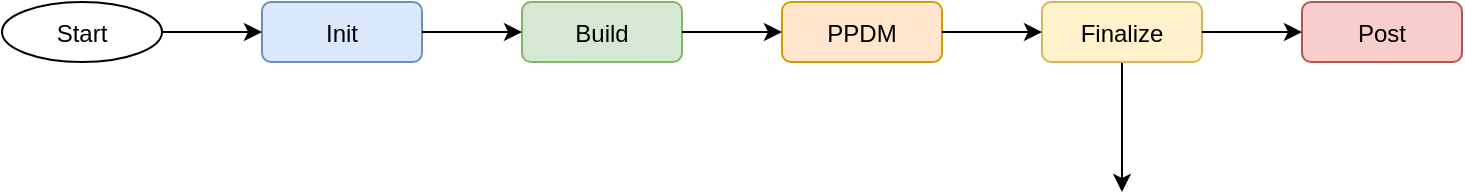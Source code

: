 <mxfile version="16.1.0" type="github" pages="5">
  <diagram id="prtHgNgQTEPvFCAcTncT" name="Overall">
    <mxGraphModel dx="1422" dy="762" grid="1" gridSize="10" guides="1" tooltips="1" connect="1" arrows="1" fold="1" page="1" pageScale="1" pageWidth="827" pageHeight="1169" math="0" shadow="0">
      <root>
        <mxCell id="0" />
        <mxCell id="1" parent="0" />
        <mxCell id="hNSP_BH40c6gFtiFYz5u-1" value="Start" style="ellipse" vertex="1" parent="1">
          <mxGeometry x="49" y="191" width="80" height="30" as="geometry" />
        </mxCell>
        <UserObject label="Init" link="data:page/id,Co-ZW7uUkBn5pNxfJ4hH" id="hNSP_BH40c6gFtiFYz5u-2">
          <mxCell style="rounded=1;fillColor=#dae8fc;strokeColor=#6c8ebf;" vertex="1" parent="1">
            <mxGeometry x="179" y="191" width="80" height="30" as="geometry" />
          </mxCell>
        </UserObject>
        <mxCell id="hNSP_BH40c6gFtiFYz5u-3" value="" style="edgeStyle=elbowEdgeStyle;elbow=horizontal;" edge="1" source="hNSP_BH40c6gFtiFYz5u-1" target="hNSP_BH40c6gFtiFYz5u-2" parent="1">
          <mxGeometry relative="1" as="geometry" />
        </mxCell>
        <UserObject label="Build" link="data:page/id,3_ZeLcq0q0hWx8ThDnBo" id="hNSP_BH40c6gFtiFYz5u-4">
          <mxCell style="rounded=1;fillColor=#d5e8d4;strokeColor=#82b366;" vertex="1" parent="1">
            <mxGeometry x="309" y="191" width="80" height="30" as="geometry" />
          </mxCell>
        </UserObject>
        <mxCell id="hNSP_BH40c6gFtiFYz5u-5" value="" style="edgeStyle=elbowEdgeStyle;elbow=horizontal;" edge="1" source="hNSP_BH40c6gFtiFYz5u-2" target="hNSP_BH40c6gFtiFYz5u-4" parent="1">
          <mxGeometry relative="1" as="geometry" />
        </mxCell>
        <mxCell id="hNSP_BH40c6gFtiFYz5u-6" value="PPDM" style="rounded=1;fillColor=#ffe6cc;strokeColor=#d79b00;" vertex="1" parent="1">
          <mxGeometry x="439" y="191" width="80" height="30" as="geometry" />
        </mxCell>
        <mxCell id="hNSP_BH40c6gFtiFYz5u-7" value="" style="edgeStyle=elbowEdgeStyle;elbow=horizontal;" edge="1" source="hNSP_BH40c6gFtiFYz5u-4" target="hNSP_BH40c6gFtiFYz5u-6" parent="1">
          <mxGeometry relative="1" as="geometry" />
        </mxCell>
        <mxCell id="atZ27zVnZ6cMj6n2v8Qn-2" value="" style="edgeStyle=orthogonalEdgeStyle;curved=1;rounded=0;orthogonalLoop=1;jettySize=auto;html=1;" edge="1" parent="1" source="hNSP_BH40c6gFtiFYz5u-8">
          <mxGeometry relative="1" as="geometry">
            <mxPoint x="609" y="286" as="targetPoint" />
          </mxGeometry>
        </mxCell>
        <mxCell id="hNSP_BH40c6gFtiFYz5u-8" value="Finalize" style="rounded=1;fillColor=#fff2cc;strokeColor=#d6b656;" vertex="1" parent="1">
          <mxGeometry x="569" y="191" width="80" height="30" as="geometry" />
        </mxCell>
        <mxCell id="hNSP_BH40c6gFtiFYz5u-9" value="" style="edgeStyle=elbowEdgeStyle;elbow=horizontal;" edge="1" source="hNSP_BH40c6gFtiFYz5u-6" target="hNSP_BH40c6gFtiFYz5u-8" parent="1">
          <mxGeometry relative="1" as="geometry" />
        </mxCell>
        <mxCell id="hNSP_BH40c6gFtiFYz5u-10" value="Post" style="rounded=1;fillColor=#f8cecc;strokeColor=#b85450;" vertex="1" parent="1">
          <mxGeometry x="699" y="191" width="80" height="30" as="geometry" />
        </mxCell>
        <mxCell id="hNSP_BH40c6gFtiFYz5u-11" value="" style="edgeStyle=elbowEdgeStyle;elbow=horizontal;" edge="1" source="hNSP_BH40c6gFtiFYz5u-8" target="hNSP_BH40c6gFtiFYz5u-10" parent="1">
          <mxGeometry relative="1" as="geometry" />
        </mxCell>
      </root>
    </mxGraphModel>
  </diagram>
  <diagram id="Co-ZW7uUkBn5pNxfJ4hH" name="Init">
    <mxGraphModel dx="1422" dy="762" grid="1" gridSize="10" guides="1" tooltips="1" connect="1" arrows="1" fold="1" page="1" pageScale="1" pageWidth="850" pageHeight="1100" math="0" shadow="0">
      <root>
        <mxCell id="1AtCbe0ueVkBhFOlCVy_-0" />
        <mxCell id="1AtCbe0ueVkBhFOlCVy_-1" parent="1AtCbe0ueVkBhFOlCVy_-0" />
        <mxCell id="U8sPyFRat0lAjuZkQ6tW-0" value="" style="edgeStyle=orthogonalEdgeStyle;rounded=0;orthogonalLoop=1;jettySize=auto;html=1;" edge="1" parent="1AtCbe0ueVkBhFOlCVy_-1" source="U8sPyFRat0lAjuZkQ6tW-1" target="U8sPyFRat0lAjuZkQ6tW-3">
          <mxGeometry relative="1" as="geometry" />
        </mxCell>
        <mxCell id="U8sPyFRat0lAjuZkQ6tW-1" value="Checkout Git" style="whiteSpace=wrap;html=1;fillColor=#dae8fc;strokeColor=#6c8ebf;rounded=1;" vertex="1" parent="1AtCbe0ueVkBhFOlCVy_-1">
          <mxGeometry x="292" y="163" width="120" height="60" as="geometry" />
        </mxCell>
        <mxCell id="U8sPyFRat0lAjuZkQ6tW-2" value="" style="edgeStyle=orthogonalEdgeStyle;rounded=0;orthogonalLoop=1;jettySize=auto;html=1;" edge="1" parent="1AtCbe0ueVkBhFOlCVy_-1" source="U8sPyFRat0lAjuZkQ6tW-3" target="U8sPyFRat0lAjuZkQ6tW-4">
          <mxGeometry relative="1" as="geometry" />
        </mxCell>
        <mxCell id="U8sPyFRat0lAjuZkQ6tW-3" value="Load Props from config file and&amp;nbsp;additional&lt;br&gt;Properties" style="whiteSpace=wrap;html=1;fillColor=#dae8fc;strokeColor=#6c8ebf;rounded=1;" vertex="1" parent="1AtCbe0ueVkBhFOlCVy_-1">
          <mxGeometry x="292" y="284" width="120" height="60" as="geometry" />
        </mxCell>
        <mxCell id="U8sPyFRat0lAjuZkQ6tW-9" value="" style="edgeStyle=orthogonalEdgeStyle;curved=1;rounded=0;orthogonalLoop=1;jettySize=auto;html=1;" edge="1" parent="1AtCbe0ueVkBhFOlCVy_-1" source="U8sPyFRat0lAjuZkQ6tW-4" target="U8sPyFRat0lAjuZkQ6tW-8">
          <mxGeometry relative="1" as="geometry" />
        </mxCell>
        <mxCell id="U8sPyFRat0lAjuZkQ6tW-4" value="checkout External Sources if need" style="whiteSpace=wrap;html=1;fillColor=#dae8fc;strokeColor=#6c8ebf;rounded=1;" vertex="1" parent="1AtCbe0ueVkBhFOlCVy_-1">
          <mxGeometry x="292" y="407" width="120" height="60" as="geometry" />
        </mxCell>
        <mxCell id="U8sPyFRat0lAjuZkQ6tW-7" value="" style="edgeStyle=orthogonalEdgeStyle;curved=1;rounded=0;orthogonalLoop=1;jettySize=auto;html=1;" edge="1" parent="1AtCbe0ueVkBhFOlCVy_-1" source="U8sPyFRat0lAjuZkQ6tW-5" target="U8sPyFRat0lAjuZkQ6tW-1">
          <mxGeometry relative="1" as="geometry" />
        </mxCell>
        <mxCell id="U8sPyFRat0lAjuZkQ6tW-5" value="Init" style="ellipse;whiteSpace=wrap;html=1;fillColor=#dae8fc;strokeColor=#6c8ebf;rounded=1;" vertex="1" parent="1AtCbe0ueVkBhFOlCVy_-1">
          <mxGeometry x="292" y="42" width="120" height="60" as="geometry" />
        </mxCell>
        <mxCell id="U8sPyFRat0lAjuZkQ6tW-8" value="Return testProps" style="ellipse;whiteSpace=wrap;html=1;fillColor=#dae8fc;strokeColor=#6c8ebf;rounded=1;" vertex="1" parent="1AtCbe0ueVkBhFOlCVy_-1">
          <mxGeometry x="292" y="547" width="120" height="60" as="geometry" />
        </mxCell>
      </root>
    </mxGraphModel>
  </diagram>
  <diagram id="3_ZeLcq0q0hWx8ThDnBo" name="Build">
    <mxGraphModel dx="1422" dy="762" grid="1" gridSize="10" guides="1" tooltips="1" connect="1" arrows="1" fold="1" page="1" pageScale="1" pageWidth="850" pageHeight="1100" math="0" shadow="0">
      <root>
        <mxCell id="GxKD45Jp9Sge4Ej8j20g-0" />
        <mxCell id="GxKD45Jp9Sge4Ej8j20g-1" parent="GxKD45Jp9Sge4Ej8j20g-0" />
        <mxCell id="W5F3OjBSNIYUHxUqa3BP-0" value="N" style="edgeStyle=orthogonalEdgeStyle;curved=1;rounded=0;orthogonalLoop=1;jettySize=auto;html=1;" edge="1" parent="GxKD45Jp9Sge4Ej8j20g-1" source="W5F3OjBSNIYUHxUqa3BP-1" target="W5F3OjBSNIYUHxUqa3BP-3">
          <mxGeometry relative="1" as="geometry" />
        </mxCell>
        <mxCell id="4qBME80PQ1rkQ1So2Tql-5" value="Y" style="edgeStyle=orthogonalEdgeStyle;curved=1;rounded=0;orthogonalLoop=1;jettySize=auto;html=1;exitX=1;exitY=0.5;exitDx=0;exitDy=0;entryX=0;entryY=0.5;entryDx=0;entryDy=0;" edge="1" parent="GxKD45Jp9Sge4Ej8j20g-1" source="W5F3OjBSNIYUHxUqa3BP-1" target="4qBME80PQ1rkQ1So2Tql-0">
          <mxGeometry relative="1" as="geometry" />
        </mxCell>
        <mxCell id="W5F3OjBSNIYUHxUqa3BP-1" value="enable Build in params" style="rhombus;whiteSpace=wrap;html=1;fillColor=#d5e8d4;strokeColor=#82b366;rounded=1;" vertex="1" parent="GxKD45Jp9Sge4Ej8j20g-1">
          <mxGeometry x="37" y="153" width="129" height="80" as="geometry" />
        </mxCell>
        <mxCell id="W5F3OjBSNIYUHxUqa3BP-2" value="N" style="edgeStyle=orthogonalEdgeStyle;curved=1;rounded=0;orthogonalLoop=1;jettySize=auto;html=1;" edge="1" parent="GxKD45Jp9Sge4Ej8j20g-1" source="W5F3OjBSNIYUHxUqa3BP-3" target="W5F3OjBSNIYUHxUqa3BP-4">
          <mxGeometry relative="1" as="geometry" />
        </mxCell>
        <mxCell id="4qBME80PQ1rkQ1So2Tql-6" value="Y" style="edgeStyle=orthogonalEdgeStyle;curved=1;rounded=0;orthogonalLoop=1;jettySize=auto;html=1;exitX=1;exitY=0.5;exitDx=0;exitDy=0;entryX=0;entryY=0.5;entryDx=0;entryDy=0;" edge="1" parent="GxKD45Jp9Sge4Ej8j20g-1" source="W5F3OjBSNIYUHxUqa3BP-3" target="4qBME80PQ1rkQ1So2Tql-0">
          <mxGeometry relative="1" as="geometry" />
        </mxCell>
        <mxCell id="W5F3OjBSNIYUHxUqa3BP-3" value="SOURCE in setupPpdm params" style="rhombus;whiteSpace=wrap;html=1;fillColor=#d5e8d4;strokeColor=#82b366;rounded=1;" vertex="1" parent="GxKD45Jp9Sge4Ej8j20g-1">
          <mxGeometry x="37" y="289" width="129" height="80" as="geometry" />
        </mxCell>
        <mxCell id="4qBME80PQ1rkQ1So2Tql-7" value="Y" style="edgeStyle=orthogonalEdgeStyle;curved=1;rounded=0;orthogonalLoop=1;jettySize=auto;html=1;exitX=1;exitY=0.5;exitDx=0;exitDy=0;entryX=0;entryY=0.5;entryDx=0;entryDy=0;" edge="1" parent="GxKD45Jp9Sge4Ej8j20g-1" source="W5F3OjBSNIYUHxUqa3BP-4" target="4qBME80PQ1rkQ1So2Tql-0">
          <mxGeometry relative="1" as="geometry" />
        </mxCell>
        <mxCell id="4qBME80PQ1rkQ1So2Tql-9" value="" style="edgeStyle=orthogonalEdgeStyle;curved=1;rounded=0;orthogonalLoop=1;jettySize=auto;html=1;" edge="1" parent="GxKD45Jp9Sge4Ej8j20g-1" source="W5F3OjBSNIYUHxUqa3BP-4" target="4qBME80PQ1rkQ1So2Tql-8">
          <mxGeometry relative="1" as="geometry" />
        </mxCell>
        <mxCell id="W5F3OjBSNIYUHxUqa3BP-4" value="ppdm.externals specified in config file or ppdm.build.upgrade is true" style="rhombus;whiteSpace=wrap;html=1;fillColor=#d5e8d4;strokeColor=#82b366;rounded=1;" vertex="1" parent="GxKD45Jp9Sge4Ej8j20g-1">
          <mxGeometry x="37" y="425" width="130" height="90" as="geometry" />
        </mxCell>
        <mxCell id="6Q6RDE2FVXf4KY-MQro--1" value="" style="edgeStyle=orthogonalEdgeStyle;curved=1;rounded=0;orthogonalLoop=1;jettySize=auto;html=1;" edge="1" parent="GxKD45Jp9Sge4Ej8j20g-1" source="4qBME80PQ1rkQ1So2Tql-0" target="6Q6RDE2FVXf4KY-MQro--0">
          <mxGeometry relative="1" as="geometry" />
        </mxCell>
        <mxCell id="4qBME80PQ1rkQ1So2Tql-0" value="Start Build" style="whiteSpace=wrap;html=1;fillColor=#d5e8d4;strokeColor=#82b366;rounded=1;" vertex="1" parent="GxKD45Jp9Sge4Ej8j20g-1">
          <mxGeometry x="248" y="299" width="120" height="60" as="geometry" />
        </mxCell>
        <mxCell id="4qBME80PQ1rkQ1So2Tql-4" value="" style="edgeStyle=orthogonalEdgeStyle;curved=1;rounded=0;orthogonalLoop=1;jettySize=auto;html=1;" edge="1" parent="GxKD45Jp9Sge4Ej8j20g-1" source="4qBME80PQ1rkQ1So2Tql-2" target="W5F3OjBSNIYUHxUqa3BP-1">
          <mxGeometry relative="1" as="geometry" />
        </mxCell>
        <mxCell id="4qBME80PQ1rkQ1So2Tql-2" value="Build" style="ellipse;whiteSpace=wrap;html=1;fillColor=#d5e8d4;strokeColor=#82b366;rounded=1;" vertex="1" parent="GxKD45Jp9Sge4Ej8j20g-1">
          <mxGeometry x="42" y="34" width="120" height="60" as="geometry" />
        </mxCell>
        <mxCell id="4qBME80PQ1rkQ1So2Tql-8" value="Skip Build" style="ellipse;whiteSpace=wrap;html=1;fillColor=#d5e8d4;strokeColor=#82b366;rounded=1;" vertex="1" parent="GxKD45Jp9Sge4Ej8j20g-1">
          <mxGeometry x="42.5" y="569" width="120" height="60" as="geometry" />
        </mxCell>
        <mxCell id="zXlVmCTB0iyhaTaYW7nL-1" value="" style="edgeStyle=orthogonalEdgeStyle;curved=1;rounded=0;orthogonalLoop=1;jettySize=auto;html=1;" edge="1" parent="GxKD45Jp9Sge4Ej8j20g-1" source="6Q6RDE2FVXf4KY-MQro--0" target="zXlVmCTB0iyhaTaYW7nL-0">
          <mxGeometry relative="1" as="geometry" />
        </mxCell>
        <mxCell id="6Q6RDE2FVXf4KY-MQro--0" value="Format the mvn profiles and args" style="whiteSpace=wrap;html=1;fillColor=#d5e8d4;strokeColor=#82b366;rounded=1;" vertex="1" parent="GxKD45Jp9Sge4Ej8j20g-1">
          <mxGeometry x="406" y="299" width="120" height="60" as="geometry" />
        </mxCell>
        <mxCell id="zXlVmCTB0iyhaTaYW7nL-3" value="" style="edgeStyle=orthogonalEdgeStyle;curved=1;rounded=0;orthogonalLoop=1;jettySize=auto;html=1;" edge="1" parent="GxKD45Jp9Sge4Ej8j20g-1" source="zXlVmCTB0iyhaTaYW7nL-0" target="zXlVmCTB0iyhaTaYW7nL-2">
          <mxGeometry relative="1" as="geometry" />
        </mxCell>
        <mxCell id="zXlVmCTB0iyhaTaYW7nL-0" value="execute Maven command to build" style="whiteSpace=wrap;html=1;fillColor=#d5e8d4;strokeColor=#82b366;rounded=1;" vertex="1" parent="GxKD45Jp9Sge4Ej8j20g-1">
          <mxGeometry x="564" y="299" width="120" height="60" as="geometry" />
        </mxCell>
        <mxCell id="mni8aY_zGYr2T_1CN2ZV-3" value="" style="edgeStyle=orthogonalEdgeStyle;curved=1;rounded=0;orthogonalLoop=1;jettySize=auto;html=1;" edge="1" parent="GxKD45Jp9Sge4Ej8j20g-1" source="zXlVmCTB0iyhaTaYW7nL-2" target="mni8aY_zGYr2T_1CN2ZV-2">
          <mxGeometry relative="1" as="geometry" />
        </mxCell>
        <mxCell id="zXlVmCTB0iyhaTaYW7nL-2" value="Archive Junit test result if test enabled" style="whiteSpace=wrap;html=1;fillColor=#d5e8d4;strokeColor=#82b366;rounded=1;" vertex="1" parent="GxKD45Jp9Sge4Ej8j20g-1">
          <mxGeometry x="722" y="299" width="120" height="60" as="geometry" />
        </mxCell>
        <mxCell id="mni8aY_zGYr2T_1CN2ZV-5" value="Y" style="edgeStyle=orthogonalEdgeStyle;curved=1;rounded=0;orthogonalLoop=1;jettySize=auto;html=1;" edge="1" parent="GxKD45Jp9Sge4Ej8j20g-1" source="mni8aY_zGYr2T_1CN2ZV-2" target="mni8aY_zGYr2T_1CN2ZV-4">
          <mxGeometry relative="1" as="geometry" />
        </mxCell>
        <mxCell id="mni8aY_zGYr2T_1CN2ZV-2" value="Source OVA" style="rhombus;whiteSpace=wrap;html=1;fillColor=#d5e8d4;strokeColor=#82b366;rounded=1;" vertex="1" parent="GxKD45Jp9Sge4Ej8j20g-1">
          <mxGeometry x="742" y="429" width="80" height="80" as="geometry" />
        </mxCell>
        <mxCell id="mni8aY_zGYr2T_1CN2ZV-7" value="" style="edgeStyle=orthogonalEdgeStyle;curved=1;rounded=0;orthogonalLoop=1;jettySize=auto;html=1;" edge="1" parent="GxKD45Jp9Sge4Ej8j20g-1" source="mni8aY_zGYr2T_1CN2ZV-4" target="mni8aY_zGYr2T_1CN2ZV-6">
          <mxGeometry relative="1" as="geometry" />
        </mxCell>
        <mxCell id="mni8aY_zGYr2T_1CN2ZV-4" value="Deploy Sandbox PPDM" style="whiteSpace=wrap;html=1;fillColor=#d5e8d4;strokeColor=#82b366;rounded=1;" vertex="1" parent="GxKD45Jp9Sge4Ej8j20g-1">
          <mxGeometry x="562" y="439" width="120" height="60" as="geometry" />
        </mxCell>
        <mxCell id="mni8aY_zGYr2T_1CN2ZV-9" value="Y" style="edgeStyle=orthogonalEdgeStyle;curved=1;rounded=0;orthogonalLoop=1;jettySize=auto;html=1;" edge="1" parent="GxKD45Jp9Sge4Ej8j20g-1" source="mni8aY_zGYr2T_1CN2ZV-6" target="mni8aY_zGYr2T_1CN2ZV-8">
          <mxGeometry relative="1" as="geometry" />
        </mxCell>
        <mxCell id="mni8aY_zGYr2T_1CN2ZV-6" value="Upgrade" style="rhombus;whiteSpace=wrap;html=1;fillColor=#d5e8d4;strokeColor=#82b366;rounded=1;" vertex="1" parent="GxKD45Jp9Sge4Ej8j20g-1">
          <mxGeometry x="425" y="429" width="80" height="80" as="geometry" />
        </mxCell>
        <mxCell id="mni8aY_zGYr2T_1CN2ZV-8" value="Upgrade Sandbox Build" style="whiteSpace=wrap;html=1;fillColor=#d5e8d4;strokeColor=#82b366;rounded=1;" vertex="1" parent="GxKD45Jp9Sge4Ej8j20g-1">
          <mxGeometry x="248" y="439" width="120" height="60" as="geometry" />
        </mxCell>
      </root>
    </mxGraphModel>
  </diagram>
  <diagram id="nKEIJw1DmyJ5eXm3UIYv" name="PPDM">
    <mxGraphModel dx="1422" dy="762" grid="1" gridSize="10" guides="1" tooltips="1" connect="1" arrows="1" fold="1" page="1" pageScale="1" pageWidth="850" pageHeight="1100" math="0" shadow="0">
      <root>
        <mxCell id="9kUwifBtS6wtOuvPBI8f-0" />
        <mxCell id="9kUwifBtS6wtOuvPBI8f-1" parent="9kUwifBtS6wtOuvPBI8f-0" />
        <mxCell id="9kUwifBtS6wtOuvPBI8f-4" value="" style="edgeStyle=orthogonalEdgeStyle;curved=1;rounded=0;orthogonalLoop=1;jettySize=auto;html=1;" edge="1" parent="9kUwifBtS6wtOuvPBI8f-1" source="9kUwifBtS6wtOuvPBI8f-2" target="9kUwifBtS6wtOuvPBI8f-3">
          <mxGeometry relative="1" as="geometry" />
        </mxCell>
        <mxCell id="9kUwifBtS6wtOuvPBI8f-2" value="PPDM" style="ellipse;whiteSpace=wrap;html=1;fillColor=#ffe6cc;strokeColor=#d79b00;rounded=1;" vertex="1" parent="9kUwifBtS6wtOuvPBI8f-1">
          <mxGeometry x="290" y="50" width="120" height="60" as="geometry" />
        </mxCell>
        <mxCell id="9kUwifBtS6wtOuvPBI8f-6" value="" style="edgeStyle=orthogonalEdgeStyle;curved=1;rounded=0;orthogonalLoop=1;jettySize=auto;html=1;" edge="1" parent="9kUwifBtS6wtOuvPBI8f-1" source="9kUwifBtS6wtOuvPBI8f-3" target="9kUwifBtS6wtOuvPBI8f-5">
          <mxGeometry relative="1" as="geometry" />
        </mxCell>
        <mxCell id="9kUwifBtS6wtOuvPBI8f-3" value="setupPpdm&lt;br&gt;True" style="rhombus;whiteSpace=wrap;html=1;fillColor=#ffe6cc;strokeColor=#d79b00;rounded=1;" vertex="1" parent="9kUwifBtS6wtOuvPBI8f-1">
          <mxGeometry x="310" y="180" width="80" height="80" as="geometry" />
        </mxCell>
        <mxCell id="9kUwifBtS6wtOuvPBI8f-8" value="" style="edgeStyle=orthogonalEdgeStyle;curved=1;rounded=0;orthogonalLoop=1;jettySize=auto;html=1;" edge="1" parent="9kUwifBtS6wtOuvPBI8f-1" source="9kUwifBtS6wtOuvPBI8f-5" target="9kUwifBtS6wtOuvPBI8f-7">
          <mxGeometry relative="1" as="geometry" />
        </mxCell>
        <mxCell id="9kUwifBtS6wtOuvPBI8f-5" value="Deploy PPDM" style="whiteSpace=wrap;html=1;fillColor=#ffe6cc;strokeColor=#d79b00;rounded=1;" vertex="1" parent="9kUwifBtS6wtOuvPBI8f-1">
          <mxGeometry x="290" y="350" width="120" height="60" as="geometry" />
        </mxCell>
        <mxCell id="9kUwifBtS6wtOuvPBI8f-7" value="Create Test Stage" style="whiteSpace=wrap;html=1;fillColor=#ffe6cc;strokeColor=#d79b00;rounded=1;" vertex="1" parent="9kUwifBtS6wtOuvPBI8f-1">
          <mxGeometry x="290" y="490" width="120" height="60" as="geometry" />
        </mxCell>
        <mxCell id="sqgvzqRizGf8Wat39g1r-0" value="&lt;div style=&quot;color: rgb(212 , 212 , 212) ; background-color: rgb(30 , 30 , 30) ; font-family: &amp;#34;consolas&amp;#34; , &amp;#34;courier new&amp;#34; , monospace ; line-height: 19px&quot;&gt;&lt;span style=&quot;color: #ce9178&quot;&gt;itests/pipeline&lt;/span&gt;&lt;/div&gt;" style="shape=note;strokeWidth=2;fontSize=14;size=20;whiteSpace=wrap;html=1;fillColor=#fff2cc;strokeColor=#d6b656;fontColor=#666600;" vertex="1" parent="9kUwifBtS6wtOuvPBI8f-1">
          <mxGeometry x="510" y="340" width="200" height="80" as="geometry" />
        </mxCell>
      </root>
    </mxGraphModel>
  </diagram>
  <diagram id="R2al76pCMu4NZ8ADeKyU" name="Finalize">
    <mxGraphModel dx="1422" dy="762" grid="1" gridSize="10" guides="1" tooltips="1" connect="1" arrows="1" fold="1" page="1" pageScale="1" pageWidth="850" pageHeight="1100" math="0" shadow="0">
      <root>
        <mxCell id="mNpS7h4GQTMpTEw18uPI-0" />
        <mxCell id="mNpS7h4GQTMpTEw18uPI-1" parent="mNpS7h4GQTMpTEw18uPI-0" />
        <mxCell id="mNpS7h4GQTMpTEw18uPI-4" value="" style="edgeStyle=orthogonalEdgeStyle;curved=1;rounded=0;orthogonalLoop=1;jettySize=auto;html=1;" edge="1" parent="mNpS7h4GQTMpTEw18uPI-1" source="mNpS7h4GQTMpTEw18uPI-2" target="mNpS7h4GQTMpTEw18uPI-3">
          <mxGeometry relative="1" as="geometry" />
        </mxCell>
        <mxCell id="mNpS7h4GQTMpTEw18uPI-2" value="Archive Logs" style="whiteSpace=wrap;html=1;fillColor=#fff2cc;strokeColor=#d6b656;rounded=1;" vertex="1" parent="mNpS7h4GQTMpTEw18uPI-1">
          <mxGeometry x="330" y="70" width="120" height="60" as="geometry" />
        </mxCell>
        <mxCell id="mNpS7h4GQTMpTEw18uPI-3" value="Shutdown" style="whiteSpace=wrap;html=1;fillColor=#fff2cc;strokeColor=#d6b656;rounded=1;" vertex="1" parent="mNpS7h4GQTMpTEw18uPI-1">
          <mxGeometry x="330" y="210" width="120" height="60" as="geometry" />
        </mxCell>
      </root>
    </mxGraphModel>
  </diagram>
</mxfile>
